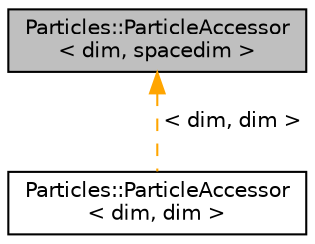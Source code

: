 digraph "Particles::ParticleAccessor&lt; dim, spacedim &gt;"
{
 // LATEX_PDF_SIZE
  edge [fontname="Helvetica",fontsize="10",labelfontname="Helvetica",labelfontsize="10"];
  node [fontname="Helvetica",fontsize="10",shape=record];
  Node1 [label="Particles::ParticleAccessor\l\< dim, spacedim \>",height=0.2,width=0.4,color="black", fillcolor="grey75", style="filled", fontcolor="black",tooltip=" "];
  Node1 -> Node2 [dir="back",color="orange",fontsize="10",style="dashed",label=" \< dim, dim \>" ,fontname="Helvetica"];
  Node2 [label="Particles::ParticleAccessor\l\< dim, dim \>",height=0.2,width=0.4,color="black", fillcolor="white", style="filled",URL="$classParticles_1_1ParticleAccessor.html",tooltip=" "];
}
